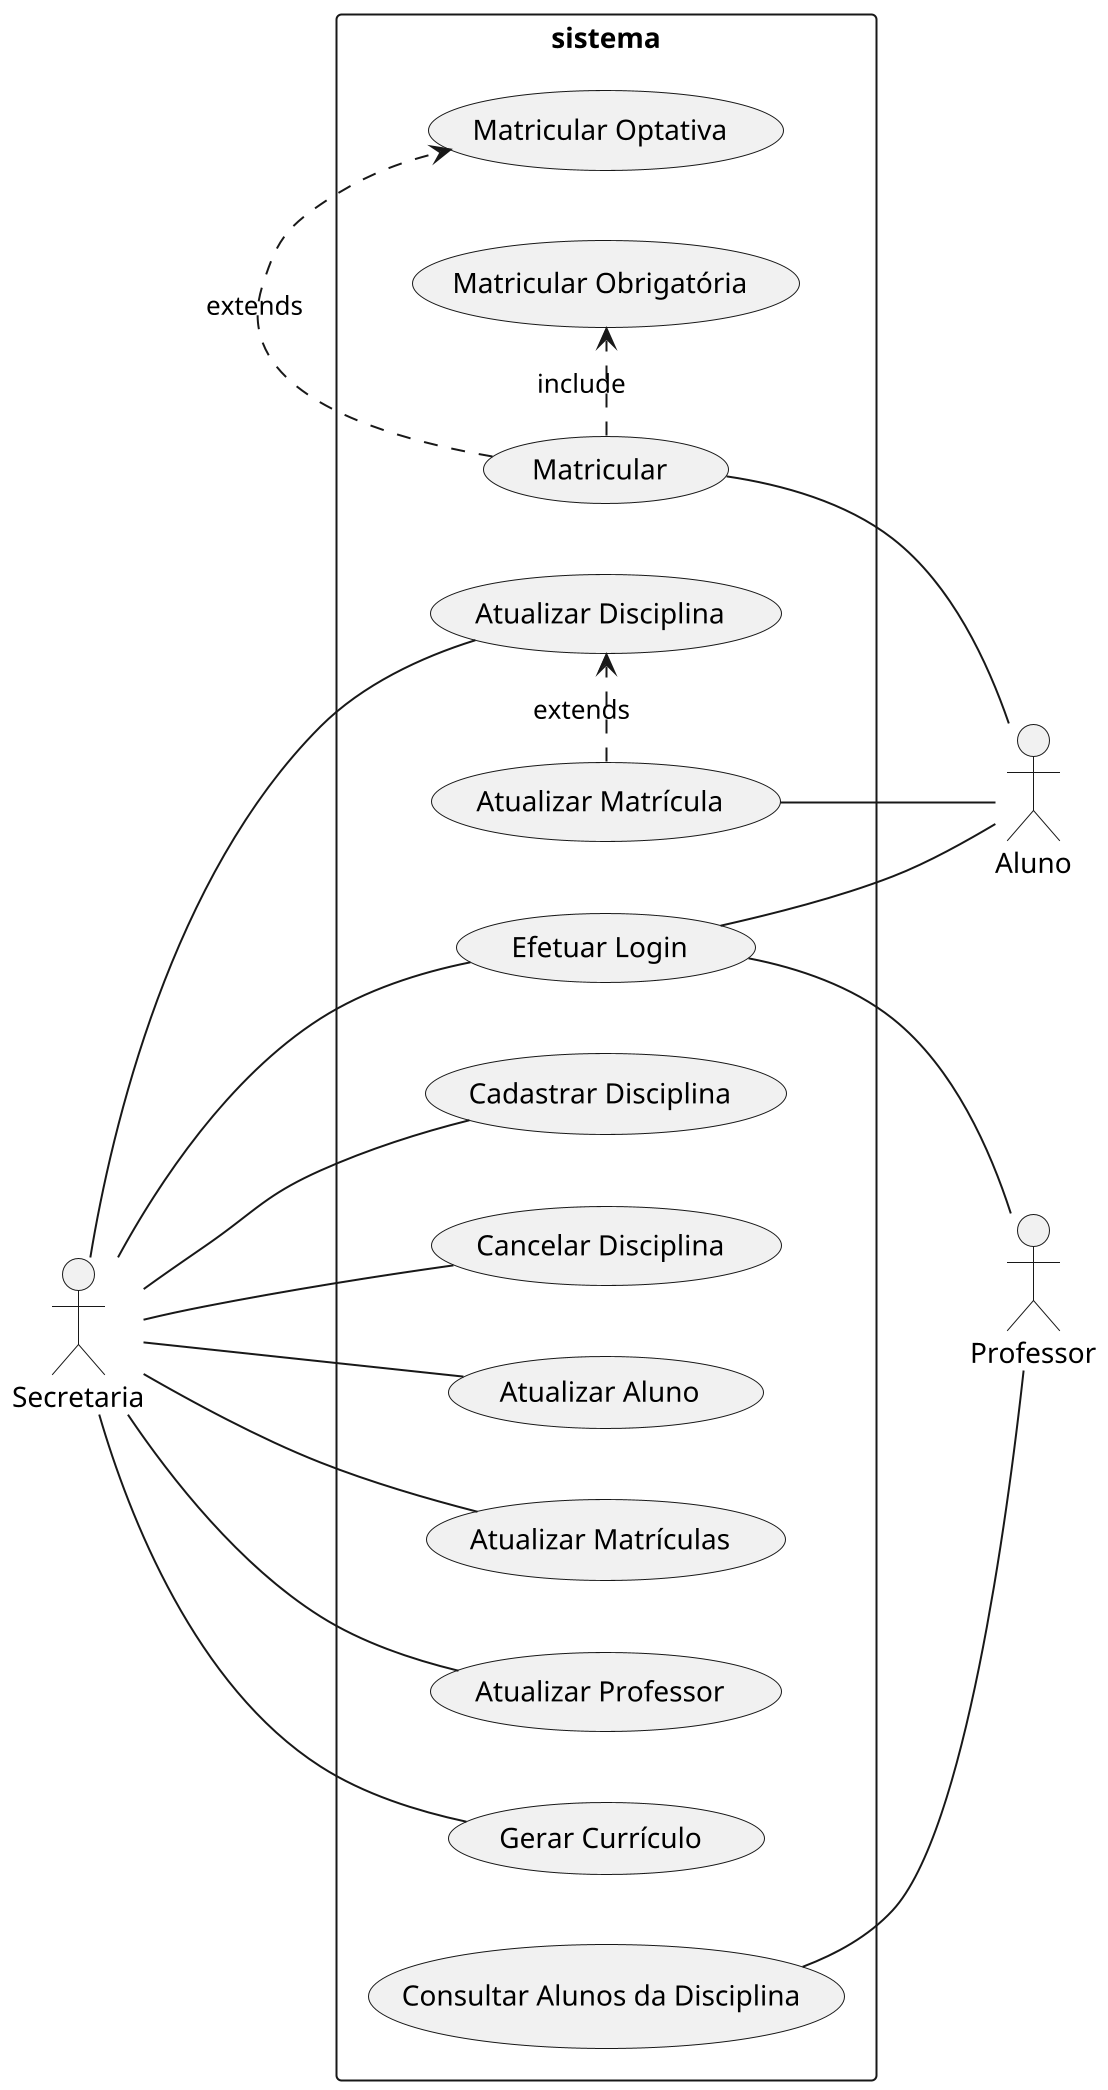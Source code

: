@startuml name diagramaDeCasoDeUso_1.1
scale 2
left to right direction 
skinparam PackageStyle rect
actor Aluno
actor Professor
actor Secretaria
rectangle sistema {
    (Matricular) -- Aluno
    (Atualizar Matrícula) -- Aluno
    (Efetuar Login) -- Aluno

    Secretaria -- (Atualizar Disciplina)
    Secretaria -- (Cadastrar Disciplina)
    Secretaria -- (Cancelar Disciplina)
    Secretaria -- (Atualizar Aluno)
    Secretaria -- (Atualizar Matrículas)
    Secretaria -- (Atualizar Professor)
    Secretaria -- (Efetuar Login)
    Secretaria -- (Gerar Currículo)
    
    (Matricular) .> (Matricular Optativa) : extends
    (Matricular) .> (Matricular Obrigatória) : include
    
    '(Matricular) .> (Atualizar Disciplina) : extends
    (Atualizar Matrícula) .> (Atualizar Disciplina) : extends
    (Consultar Alunos da Disciplina) -- Professor
    (Efetuar Login) -- Professor
    
}